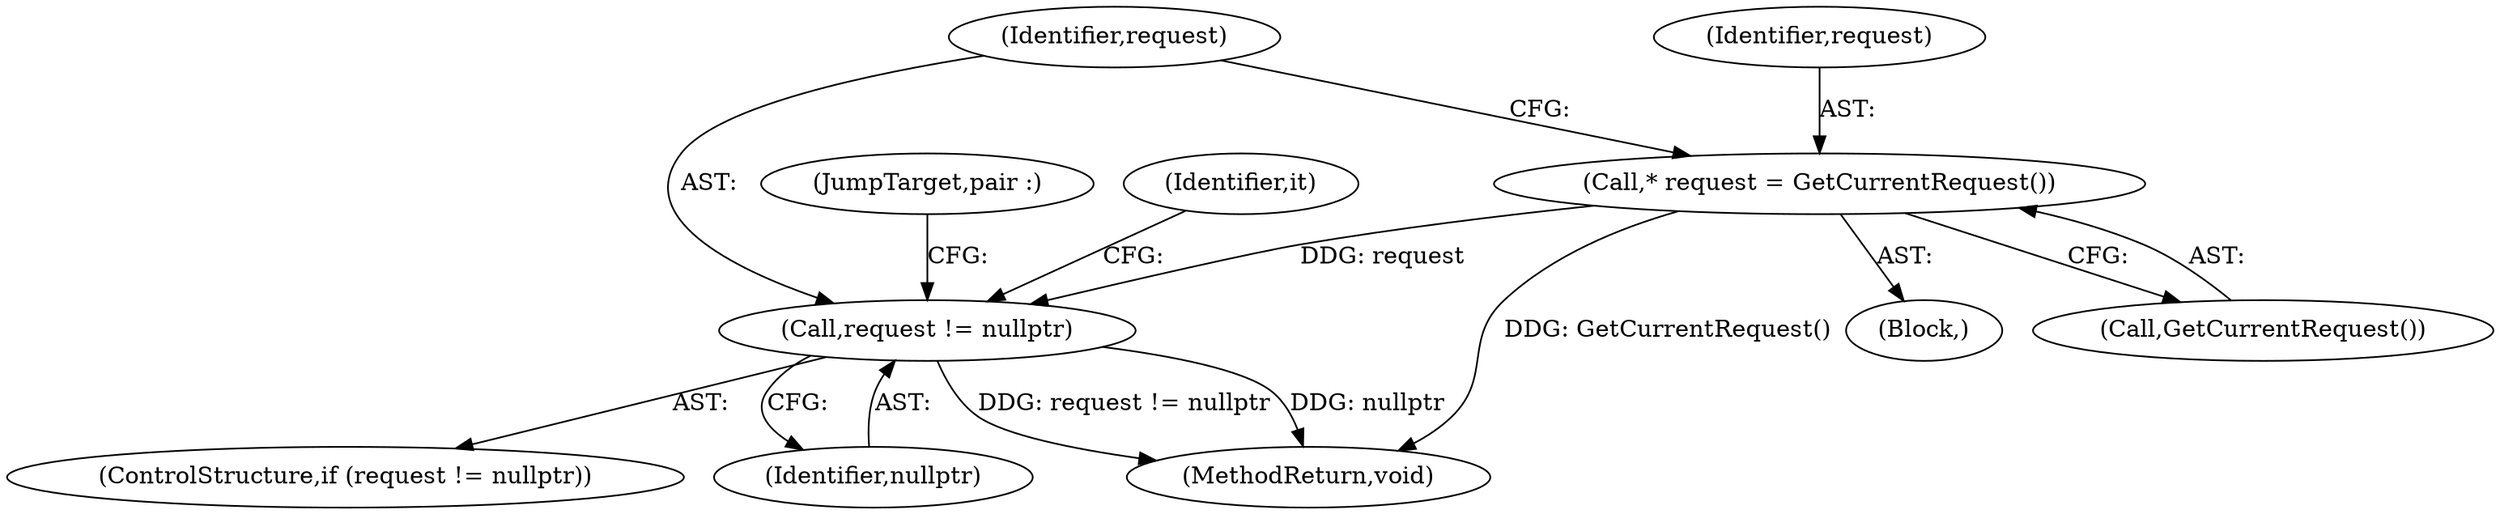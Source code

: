 digraph "0_Chrome_fa76a9f7ef6a028f83f97c181b150ecfd2b13be1_4@pointer" {
"1000108" [label="(Call,request != nullptr)"];
"1000104" [label="(Call,* request = GetCurrentRequest())"];
"1000108" [label="(Call,request != nullptr)"];
"1000107" [label="(ControlStructure,if (request != nullptr))"];
"1000110" [label="(Identifier,nullptr)"];
"1000194" [label="(MethodReturn,void)"];
"1000109" [label="(Identifier,request)"];
"1000143" [label="(JumpTarget,pair :)"];
"1000102" [label="(Block,)"];
"1000104" [label="(Call,* request = GetCurrentRequest())"];
"1000106" [label="(Call,GetCurrentRequest())"];
"1000105" [label="(Identifier,request)"];
"1000114" [label="(Identifier,it)"];
"1000108" -> "1000107"  [label="AST: "];
"1000108" -> "1000110"  [label="CFG: "];
"1000109" -> "1000108"  [label="AST: "];
"1000110" -> "1000108"  [label="AST: "];
"1000114" -> "1000108"  [label="CFG: "];
"1000143" -> "1000108"  [label="CFG: "];
"1000108" -> "1000194"  [label="DDG: request != nullptr"];
"1000108" -> "1000194"  [label="DDG: nullptr"];
"1000104" -> "1000108"  [label="DDG: request"];
"1000104" -> "1000102"  [label="AST: "];
"1000104" -> "1000106"  [label="CFG: "];
"1000105" -> "1000104"  [label="AST: "];
"1000106" -> "1000104"  [label="AST: "];
"1000109" -> "1000104"  [label="CFG: "];
"1000104" -> "1000194"  [label="DDG: GetCurrentRequest()"];
}
